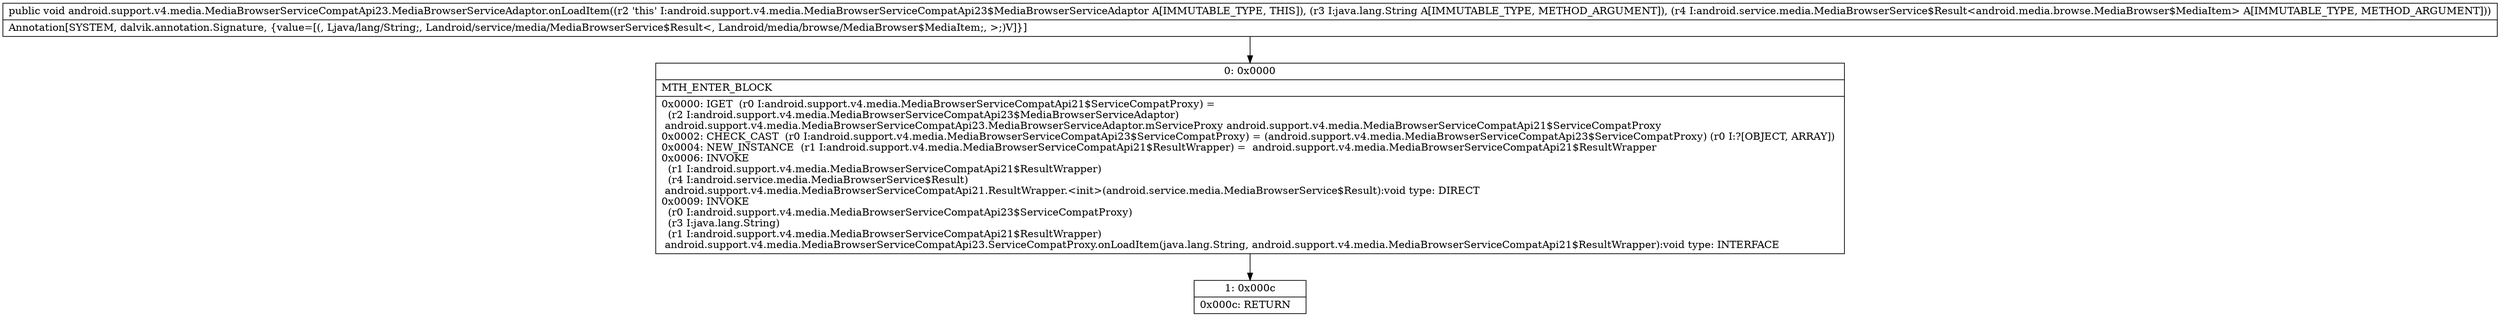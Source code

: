 digraph "CFG forandroid.support.v4.media.MediaBrowserServiceCompatApi23.MediaBrowserServiceAdaptor.onLoadItem(Ljava\/lang\/String;Landroid\/service\/media\/MediaBrowserService$Result;)V" {
Node_0 [shape=record,label="{0\:\ 0x0000|MTH_ENTER_BLOCK\l|0x0000: IGET  (r0 I:android.support.v4.media.MediaBrowserServiceCompatApi21$ServiceCompatProxy) = \l  (r2 I:android.support.v4.media.MediaBrowserServiceCompatApi23$MediaBrowserServiceAdaptor)\l android.support.v4.media.MediaBrowserServiceCompatApi23.MediaBrowserServiceAdaptor.mServiceProxy android.support.v4.media.MediaBrowserServiceCompatApi21$ServiceCompatProxy \l0x0002: CHECK_CAST  (r0 I:android.support.v4.media.MediaBrowserServiceCompatApi23$ServiceCompatProxy) = (android.support.v4.media.MediaBrowserServiceCompatApi23$ServiceCompatProxy) (r0 I:?[OBJECT, ARRAY]) \l0x0004: NEW_INSTANCE  (r1 I:android.support.v4.media.MediaBrowserServiceCompatApi21$ResultWrapper) =  android.support.v4.media.MediaBrowserServiceCompatApi21$ResultWrapper \l0x0006: INVOKE  \l  (r1 I:android.support.v4.media.MediaBrowserServiceCompatApi21$ResultWrapper)\l  (r4 I:android.service.media.MediaBrowserService$Result)\l android.support.v4.media.MediaBrowserServiceCompatApi21.ResultWrapper.\<init\>(android.service.media.MediaBrowserService$Result):void type: DIRECT \l0x0009: INVOKE  \l  (r0 I:android.support.v4.media.MediaBrowserServiceCompatApi23$ServiceCompatProxy)\l  (r3 I:java.lang.String)\l  (r1 I:android.support.v4.media.MediaBrowserServiceCompatApi21$ResultWrapper)\l android.support.v4.media.MediaBrowserServiceCompatApi23.ServiceCompatProxy.onLoadItem(java.lang.String, android.support.v4.media.MediaBrowserServiceCompatApi21$ResultWrapper):void type: INTERFACE \l}"];
Node_1 [shape=record,label="{1\:\ 0x000c|0x000c: RETURN   \l}"];
MethodNode[shape=record,label="{public void android.support.v4.media.MediaBrowserServiceCompatApi23.MediaBrowserServiceAdaptor.onLoadItem((r2 'this' I:android.support.v4.media.MediaBrowserServiceCompatApi23$MediaBrowserServiceAdaptor A[IMMUTABLE_TYPE, THIS]), (r3 I:java.lang.String A[IMMUTABLE_TYPE, METHOD_ARGUMENT]), (r4 I:android.service.media.MediaBrowserService$Result\<android.media.browse.MediaBrowser$MediaItem\> A[IMMUTABLE_TYPE, METHOD_ARGUMENT]))  | Annotation[SYSTEM, dalvik.annotation.Signature, \{value=[(, Ljava\/lang\/String;, Landroid\/service\/media\/MediaBrowserService$Result\<, Landroid\/media\/browse\/MediaBrowser$MediaItem;, \>;)V]\}]\l}"];
MethodNode -> Node_0;
Node_0 -> Node_1;
}

